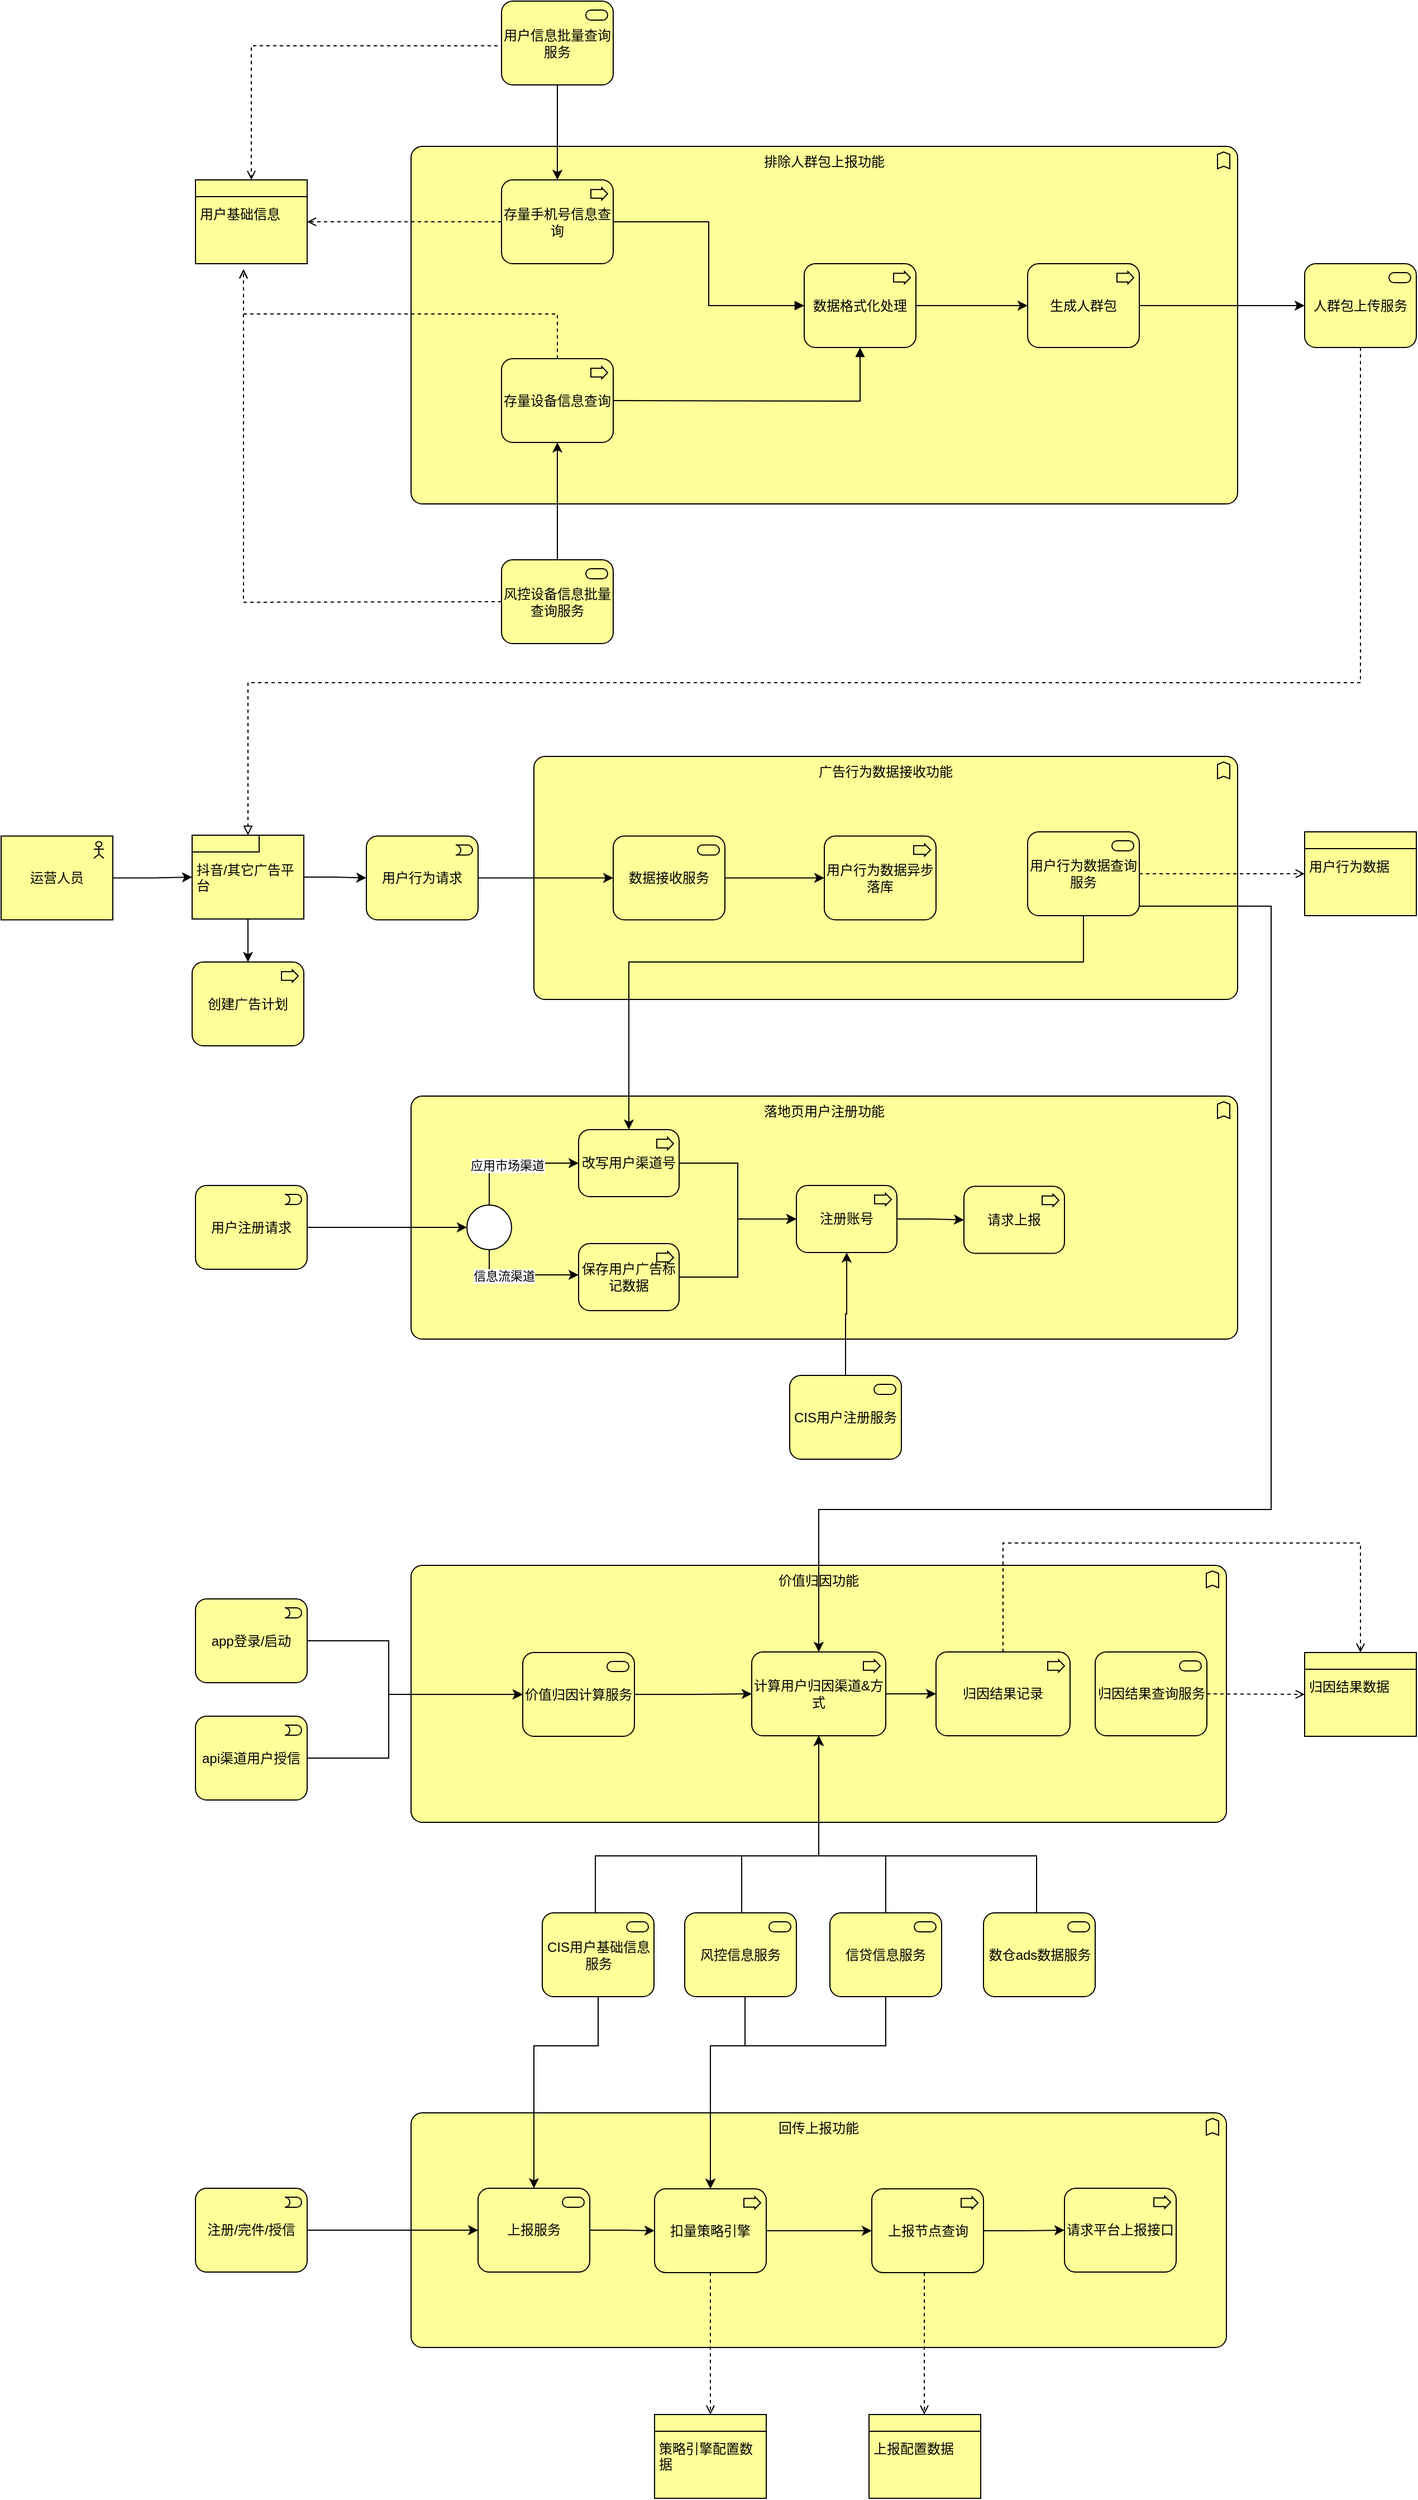 <mxfile version="21.6.9" type="github">
  <diagram id="6I0OCvxSQrVGMHxT2VVA" name="Page-1">
    <mxGraphModel dx="2604" dy="1063" grid="1" gridSize="10" guides="1" tooltips="1" connect="1" arrows="1" fold="1" page="1" pageScale="1" pageWidth="850" pageHeight="1100" math="0" shadow="0">
      <root>
        <mxCell id="0" />
        <mxCell id="1" parent="0" />
        <mxCell id="jxjvqKXvlDniJQd5FRnU-24" value="回传上报功能" style="html=1;outlineConnect=0;whiteSpace=wrap;fillColor=#ffff99;shape=mxgraph.archimate.business;busType=function;verticalAlign=top;" vertex="1" parent="1">
          <mxGeometry x="130" y="1970" width="730" height="210" as="geometry" />
        </mxCell>
        <mxCell id="jxjvqKXvlDniJQd5FRnU-1" value="价值归因功能" style="html=1;outlineConnect=0;whiteSpace=wrap;fillColor=#ffff99;shape=mxgraph.archimate.business;busType=function;verticalAlign=top;" vertex="1" parent="1">
          <mxGeometry x="130" y="1480" width="730" height="230" as="geometry" />
        </mxCell>
        <mxCell id="BALfqEKntHM_j133m_wY-3" value="&lt;div style=&quot;&quot;&gt;&lt;span style=&quot;background-color: initial;&quot;&gt;排除人群包上报功能&lt;/span&gt;&lt;/div&gt;" style="html=1;outlineConnect=0;whiteSpace=wrap;fillColor=#ffff99;shape=mxgraph.archimate.business;busType=function;align=center;verticalAlign=top;" parent="1" vertex="1">
          <mxGeometry x="130" y="210" width="740" height="320" as="geometry" />
        </mxCell>
        <mxCell id="BALfqEKntHM_j133m_wY-4" value="存量手机号信息查询" style="html=1;outlineConnect=0;whiteSpace=wrap;fillColor=#ffff99;shape=mxgraph.archimate.business;busType=process" parent="1" vertex="1">
          <mxGeometry x="211" y="240" width="100" height="75" as="geometry" />
        </mxCell>
        <mxCell id="BALfqEKntHM_j133m_wY-11" style="edgeStyle=orthogonalEdgeStyle;rounded=0;orthogonalLoop=1;jettySize=auto;html=1;" parent="1" source="BALfqEKntHM_j133m_wY-5" target="BALfqEKntHM_j133m_wY-4" edge="1">
          <mxGeometry relative="1" as="geometry" />
        </mxCell>
        <mxCell id="BALfqEKntHM_j133m_wY-5" value="用户信息批量查询服务" style="html=1;outlineConnect=0;whiteSpace=wrap;fillColor=#ffff99;shape=mxgraph.archimate.business;busType=service" parent="1" vertex="1">
          <mxGeometry x="211" y="80" width="100" height="75" as="geometry" />
        </mxCell>
        <mxCell id="BALfqEKntHM_j133m_wY-6" value="&lt;table cellpadding=&quot;0&quot; cellspacing=&quot;0&quot; style=&quot;font-size:1em;width:100%;height:100%;&quot;&gt;&lt;tbody&gt;&lt;tr style=&quot;height:20px;&quot;&gt;&lt;td align=&quot;center&quot;&gt;&lt;/td&gt;&lt;/tr&gt;&lt;tr&gt;&lt;td align=&quot;left&quot; valign=&quot;top&quot; style=&quot;padding:4px;&quot;&gt;用户基础信息&lt;/td&gt;&lt;/tr&gt;&lt;/tbody&gt;&lt;/table&gt;" style="html=1;outlineConnect=0;whiteSpace=wrap;fillColor=#ffff99;shape=mxgraph.archimate.businessObject;overflow=fill" parent="1" vertex="1">
          <mxGeometry x="-63" y="240" width="100" height="75" as="geometry" />
        </mxCell>
        <mxCell id="BALfqEKntHM_j133m_wY-16" value="" style="edgeStyle=elbowEdgeStyle;html=1;endArrow=open;elbow=vertical;endFill=1;dashed=1;rounded=0;exitX=0;exitY=0.5;exitDx=0;exitDy=0;exitPerimeter=0;" parent="1" source="BALfqEKntHM_j133m_wY-5" target="BALfqEKntHM_j133m_wY-6" edge="1">
          <mxGeometry width="100" height="75" relative="1" as="geometry">
            <mxPoint x="260" y="160" as="sourcePoint" />
            <mxPoint x="680" y="470" as="targetPoint" />
            <Array as="points">
              <mxPoint x="120" y="120" />
            </Array>
          </mxGeometry>
        </mxCell>
        <mxCell id="BALfqEKntHM_j133m_wY-17" value="" style="edgeStyle=elbowEdgeStyle;html=1;endArrow=open;elbow=vertical;endFill=1;dashed=1;rounded=0;exitX=0;exitY=0.5;exitDx=0;exitDy=0;exitPerimeter=0;entryX=1;entryY=0.5;entryDx=0;entryDy=0;entryPerimeter=0;" parent="1" source="BALfqEKntHM_j133m_wY-4" target="BALfqEKntHM_j133m_wY-6" edge="1">
          <mxGeometry width="100" height="75" relative="1" as="geometry">
            <mxPoint x="50" y="430" as="sourcePoint" />
            <mxPoint x="-150" y="552" as="targetPoint" />
          </mxGeometry>
        </mxCell>
        <mxCell id="BALfqEKntHM_j133m_wY-18" value="存量设备信息查询" style="html=1;outlineConnect=0;whiteSpace=wrap;fillColor=#ffff99;shape=mxgraph.archimate.business;busType=process" parent="1" vertex="1">
          <mxGeometry x="211" y="400" width="100" height="75" as="geometry" />
        </mxCell>
        <mxCell id="BALfqEKntHM_j133m_wY-21" value="" style="edgeStyle=elbowEdgeStyle;html=1;endArrow=open;elbow=vertical;endFill=1;dashed=1;rounded=0;exitX=0.5;exitY=0;exitDx=0;exitDy=0;exitPerimeter=0;" parent="1" source="BALfqEKntHM_j133m_wY-18" edge="1">
          <mxGeometry width="100" height="75" relative="1" as="geometry">
            <mxPoint x="150" y="410" as="sourcePoint" />
            <mxPoint x="-20" y="320" as="targetPoint" />
          </mxGeometry>
        </mxCell>
        <mxCell id="BALfqEKntHM_j133m_wY-23" style="edgeStyle=orthogonalEdgeStyle;rounded=0;orthogonalLoop=1;jettySize=auto;html=1;entryX=0.5;entryY=1;entryDx=0;entryDy=0;entryPerimeter=0;" parent="1" source="BALfqEKntHM_j133m_wY-22" target="BALfqEKntHM_j133m_wY-18" edge="1">
          <mxGeometry relative="1" as="geometry" />
        </mxCell>
        <mxCell id="BALfqEKntHM_j133m_wY-22" value="风控设备信息批量查询服务" style="html=1;outlineConnect=0;whiteSpace=wrap;fillColor=#ffff99;shape=mxgraph.archimate.business;busType=service" parent="1" vertex="1">
          <mxGeometry x="211" y="580" width="100" height="75" as="geometry" />
        </mxCell>
        <mxCell id="BALfqEKntHM_j133m_wY-30" style="edgeStyle=orthogonalEdgeStyle;rounded=0;orthogonalLoop=1;jettySize=auto;html=1;entryX=0;entryY=0.5;entryDx=0;entryDy=0;entryPerimeter=0;" parent="1" source="BALfqEKntHM_j133m_wY-24" target="BALfqEKntHM_j133m_wY-29" edge="1">
          <mxGeometry relative="1" as="geometry" />
        </mxCell>
        <mxCell id="BALfqEKntHM_j133m_wY-24" value="数据格式化处理" style="html=1;outlineConnect=0;whiteSpace=wrap;fillColor=#ffff99;shape=mxgraph.archimate.business;busType=process" parent="1" vertex="1">
          <mxGeometry x="482" y="315" width="100" height="75" as="geometry" />
        </mxCell>
        <mxCell id="BALfqEKntHM_j133m_wY-26" value="" style="endArrow=block;html=1;endFill=1;startArrow=none;startFill=0;edgeStyle=elbowEdgeStyle;elbow=vertical;dashed=0;rounded=0;entryX=0;entryY=0.5;entryDx=0;entryDy=0;entryPerimeter=0;" parent="1" source="BALfqEKntHM_j133m_wY-4" target="BALfqEKntHM_j133m_wY-24" edge="1">
          <mxGeometry width="100" height="75" relative="1" as="geometry">
            <mxPoint x="20" y="605" as="sourcePoint" />
            <mxPoint x="120" y="530" as="targetPoint" />
          </mxGeometry>
        </mxCell>
        <mxCell id="BALfqEKntHM_j133m_wY-28" value="" style="edgeStyle=elbowEdgeStyle;html=1;endArrow=block;dashed=0;elbow=vertical;endFill=1;rounded=0;exitX=1;exitY=0.5;exitDx=0;exitDy=0;exitPerimeter=0;" parent="1" source="BALfqEKntHM_j133m_wY-18" target="BALfqEKntHM_j133m_wY-24" edge="1">
          <mxGeometry width="160" relative="1" as="geometry">
            <mxPoint x="370" y="630" as="sourcePoint" />
            <mxPoint x="530" y="630" as="targetPoint" />
            <Array as="points">
              <mxPoint x="380" y="438" />
            </Array>
          </mxGeometry>
        </mxCell>
        <mxCell id="BALfqEKntHM_j133m_wY-34" style="edgeStyle=orthogonalEdgeStyle;rounded=0;orthogonalLoop=1;jettySize=auto;html=1;entryX=0;entryY=0.5;entryDx=0;entryDy=0;entryPerimeter=0;" parent="1" source="BALfqEKntHM_j133m_wY-29" target="BALfqEKntHM_j133m_wY-32" edge="1">
          <mxGeometry relative="1" as="geometry" />
        </mxCell>
        <mxCell id="BALfqEKntHM_j133m_wY-29" value="生成人群包" style="html=1;outlineConnect=0;whiteSpace=wrap;fillColor=#ffff99;shape=mxgraph.archimate.business;busType=process" parent="1" vertex="1">
          <mxGeometry x="682" y="315" width="100" height="75" as="geometry" />
        </mxCell>
        <mxCell id="BALfqEKntHM_j133m_wY-31" value="" style="edgeStyle=elbowEdgeStyle;html=1;endArrow=open;elbow=vertical;endFill=1;dashed=1;rounded=0;exitX=0;exitY=0.5;exitDx=0;exitDy=0;exitPerimeter=0;" parent="1" source="BALfqEKntHM_j133m_wY-22" edge="1">
          <mxGeometry width="100" height="75" relative="1" as="geometry">
            <mxPoint x="110" y="570" as="sourcePoint" />
            <mxPoint x="-20" y="320" as="targetPoint" />
            <Array as="points">
              <mxPoint x="70" y="618" />
            </Array>
          </mxGeometry>
        </mxCell>
        <mxCell id="BALfqEKntHM_j133m_wY-32" value="人群包上传服务" style="html=1;outlineConnect=0;whiteSpace=wrap;fillColor=#ffff99;shape=mxgraph.archimate.business;busType=service" parent="1" vertex="1">
          <mxGeometry x="930" y="315" width="100" height="75" as="geometry" />
        </mxCell>
        <mxCell id="BALfqEKntHM_j133m_wY-50" style="edgeStyle=orthogonalEdgeStyle;rounded=0;orthogonalLoop=1;jettySize=auto;html=1;" parent="1" source="BALfqEKntHM_j133m_wY-35" target="BALfqEKntHM_j133m_wY-47" edge="1">
          <mxGeometry relative="1" as="geometry">
            <mxPoint x="-90" y="870" as="targetPoint" />
          </mxGeometry>
        </mxCell>
        <mxCell id="BALfqEKntHM_j133m_wY-35" value="运营人员" style="html=1;outlineConnect=0;whiteSpace=wrap;fillColor=#ffff99;shape=mxgraph.archimate.application;appType=actor" parent="1" vertex="1">
          <mxGeometry x="-237" y="827.25" width="100" height="75" as="geometry" />
        </mxCell>
        <mxCell id="BALfqEKntHM_j133m_wY-36" value="创建广告计划" style="html=1;outlineConnect=0;whiteSpace=wrap;fillColor=#ffff99;shape=mxgraph.archimate.business;busType=process" parent="1" vertex="1">
          <mxGeometry x="-66" y="940" width="100" height="75" as="geometry" />
        </mxCell>
        <mxCell id="BALfqEKntHM_j133m_wY-38" value="广告行为数据接收功能" style="html=1;outlineConnect=0;whiteSpace=wrap;fillColor=#ffff99;shape=mxgraph.archimate.business;busType=function;verticalAlign=top;" parent="1" vertex="1">
          <mxGeometry x="240" y="756" width="630" height="217.5" as="geometry" />
        </mxCell>
        <mxCell id="BALfqEKntHM_j133m_wY-41" style="edgeStyle=orthogonalEdgeStyle;rounded=0;orthogonalLoop=1;jettySize=auto;html=1;entryX=0;entryY=0.5;entryDx=0;entryDy=0;entryPerimeter=0;" parent="1" source="BALfqEKntHM_j133m_wY-39" target="BALfqEKntHM_j133m_wY-40" edge="1">
          <mxGeometry relative="1" as="geometry" />
        </mxCell>
        <mxCell id="BALfqEKntHM_j133m_wY-39" value="用户行为请求" style="html=1;outlineConnect=0;whiteSpace=wrap;fillColor=#ffff99;shape=mxgraph.archimate.business;busType=event" parent="1" vertex="1">
          <mxGeometry x="90" y="827.25" width="100" height="75" as="geometry" />
        </mxCell>
        <mxCell id="BALfqEKntHM_j133m_wY-43" style="edgeStyle=orthogonalEdgeStyle;rounded=0;orthogonalLoop=1;jettySize=auto;html=1;entryX=0;entryY=0.5;entryDx=0;entryDy=0;entryPerimeter=0;" parent="1" source="BALfqEKntHM_j133m_wY-40" target="BALfqEKntHM_j133m_wY-42" edge="1">
          <mxGeometry relative="1" as="geometry" />
        </mxCell>
        <mxCell id="BALfqEKntHM_j133m_wY-40" value="数据接收服务" style="html=1;outlineConnect=0;whiteSpace=wrap;fillColor=#ffff99;shape=mxgraph.archimate.business;busType=service" parent="1" vertex="1">
          <mxGeometry x="311" y="827.25" width="100" height="75" as="geometry" />
        </mxCell>
        <mxCell id="BALfqEKntHM_j133m_wY-42" value="用户行为数据异步落库" style="html=1;outlineConnect=0;whiteSpace=wrap;fillColor=#ffff99;shape=mxgraph.archimate.business;busType=process" parent="1" vertex="1">
          <mxGeometry x="500" y="827.25" width="100" height="75" as="geometry" />
        </mxCell>
        <mxCell id="BALfqEKntHM_j133m_wY-44" value="用户行为数据查询服务" style="html=1;outlineConnect=0;whiteSpace=wrap;fillColor=#ffff99;shape=mxgraph.archimate.business;busType=service" parent="1" vertex="1">
          <mxGeometry x="682" y="823.5" width="100" height="75" as="geometry" />
        </mxCell>
        <mxCell id="BALfqEKntHM_j133m_wY-46" value="&lt;table cellpadding=&quot;0&quot; cellspacing=&quot;0&quot; style=&quot;font-size:1em;width:100%;height:100%;&quot;&gt;&lt;tbody&gt;&lt;tr style=&quot;height:20px;&quot;&gt;&lt;td align=&quot;center&quot;&gt;&lt;/td&gt;&lt;/tr&gt;&lt;tr&gt;&lt;td align=&quot;left&quot; valign=&quot;top&quot; style=&quot;padding:4px;&quot;&gt;用户行为数据&lt;/td&gt;&lt;/tr&gt;&lt;/tbody&gt;&lt;/table&gt;" style="html=1;outlineConnect=0;whiteSpace=wrap;fillColor=#ffff99;shape=mxgraph.archimate.businessObject;overflow=fill" parent="1" vertex="1">
          <mxGeometry x="930" y="823.5" width="100" height="75" as="geometry" />
        </mxCell>
        <mxCell id="BALfqEKntHM_j133m_wY-53" value="落地页用户注册功能" style="html=1;outlineConnect=0;whiteSpace=wrap;fillColor=#ffff99;shape=mxgraph.archimate.business;busType=function;verticalAlign=top;" parent="1" vertex="1">
          <mxGeometry x="130" y="1060" width="740" height="217.5" as="geometry" />
        </mxCell>
        <mxCell id="BALfqEKntHM_j133m_wY-48" style="edgeStyle=orthogonalEdgeStyle;rounded=0;orthogonalLoop=1;jettySize=auto;html=1;entryX=0;entryY=0.5;entryDx=0;entryDy=0;entryPerimeter=0;" parent="1" source="BALfqEKntHM_j133m_wY-47" target="BALfqEKntHM_j133m_wY-39" edge="1">
          <mxGeometry relative="1" as="geometry" />
        </mxCell>
        <mxCell id="BALfqEKntHM_j133m_wY-64" style="edgeStyle=orthogonalEdgeStyle;rounded=0;orthogonalLoop=1;jettySize=auto;html=1;entryX=0.5;entryY=0;entryDx=0;entryDy=0;entryPerimeter=0;" parent="1" source="BALfqEKntHM_j133m_wY-44" target="BALfqEKntHM_j133m_wY-61" edge="1">
          <mxGeometry relative="1" as="geometry">
            <Array as="points">
              <mxPoint x="732" y="940" />
              <mxPoint x="325" y="940" />
            </Array>
          </mxGeometry>
        </mxCell>
        <mxCell id="BALfqEKntHM_j133m_wY-51" style="edgeStyle=orthogonalEdgeStyle;rounded=0;orthogonalLoop=1;jettySize=auto;html=1;entryX=0.5;entryY=0;entryDx=0;entryDy=0;entryPerimeter=0;" parent="1" source="BALfqEKntHM_j133m_wY-47" target="BALfqEKntHM_j133m_wY-36" edge="1">
          <mxGeometry relative="1" as="geometry" />
        </mxCell>
        <mxCell id="BALfqEKntHM_j133m_wY-47" value="&lt;table cellpadding=&quot;0&quot; cellspacing=&quot;0&quot; style=&quot;font-size:1em;width:100%;height:100%;&quot;&gt;&lt;tbody&gt;&lt;tr style=&quot;height:20px;&quot;&gt;&lt;td align=&quot;left&quot;&gt;&lt;/td&gt;&lt;/tr&gt;&lt;tr&gt;&lt;td align=&quot;left&quot; valign=&quot;top&quot; style=&quot;padding:4px;&quot;&gt;抖音/其它广告平台&lt;/td&gt;&lt;/tr&gt;&lt;/tbody&gt;&lt;/table&gt;" style="html=1;outlineConnect=0;whiteSpace=wrap;fillColor=#ffff99;shape=mxgraph.archimate.product;overflow=fill" parent="1" vertex="1">
          <mxGeometry x="-66" y="826.5" width="100" height="75" as="geometry" />
        </mxCell>
        <mxCell id="jxjvqKXvlDniJQd5FRnU-23" style="edgeStyle=orthogonalEdgeStyle;rounded=0;orthogonalLoop=1;jettySize=auto;html=1;entryX=0.5;entryY=0;entryDx=0;entryDy=0;entryPerimeter=0;" edge="1" parent="1" source="BALfqEKntHM_j133m_wY-44" target="jxjvqKXvlDniJQd5FRnU-9">
          <mxGeometry relative="1" as="geometry">
            <Array as="points">
              <mxPoint x="900" y="890" />
              <mxPoint x="900" y="1430" />
              <mxPoint x="495" y="1430" />
            </Array>
          </mxGeometry>
        </mxCell>
        <mxCell id="BALfqEKntHM_j133m_wY-49" value="" style="edgeStyle=elbowEdgeStyle;html=1;endArrow=open;elbow=vertical;endFill=1;dashed=1;rounded=0;exitX=1;exitY=0.5;exitDx=0;exitDy=0;exitPerimeter=0;entryX=0;entryY=0.5;entryDx=0;entryDy=0;entryPerimeter=0;" parent="1" source="BALfqEKntHM_j133m_wY-44" target="BALfqEKntHM_j133m_wY-46" edge="1">
          <mxGeometry width="100" height="75" relative="1" as="geometry">
            <mxPoint x="744" y="636" as="sourcePoint" />
            <mxPoint x="910" y="866" as="targetPoint" />
          </mxGeometry>
        </mxCell>
        <mxCell id="BALfqEKntHM_j133m_wY-57" style="edgeStyle=orthogonalEdgeStyle;rounded=0;orthogonalLoop=1;jettySize=auto;html=1;entryX=0;entryY=0.5;entryDx=0;entryDy=0;" parent="1" source="BALfqEKntHM_j133m_wY-52" edge="1">
          <mxGeometry relative="1" as="geometry">
            <mxPoint x="180.0" y="1177.5" as="targetPoint" />
          </mxGeometry>
        </mxCell>
        <mxCell id="BALfqEKntHM_j133m_wY-52" value="用户注册请求" style="html=1;outlineConnect=0;whiteSpace=wrap;fillColor=#ffff99;shape=mxgraph.archimate.business;busType=event" parent="1" vertex="1">
          <mxGeometry x="-63" y="1140" width="100" height="75" as="geometry" />
        </mxCell>
        <mxCell id="BALfqEKntHM_j133m_wY-62" style="edgeStyle=orthogonalEdgeStyle;rounded=0;orthogonalLoop=1;jettySize=auto;html=1;entryX=0;entryY=0.5;entryDx=0;entryDy=0;entryPerimeter=0;" parent="1" source="BALfqEKntHM_j133m_wY-59" target="BALfqEKntHM_j133m_wY-61" edge="1">
          <mxGeometry relative="1" as="geometry">
            <Array as="points">
              <mxPoint x="200" y="1120" />
            </Array>
          </mxGeometry>
        </mxCell>
        <mxCell id="BALfqEKntHM_j133m_wY-63" value="应用市场渠道" style="edgeLabel;html=1;align=center;verticalAlign=middle;resizable=0;points=[];" parent="BALfqEKntHM_j133m_wY-62" vertex="1" connectable="0">
          <mxGeometry x="-0.092" y="-2" relative="1" as="geometry">
            <mxPoint as="offset" />
          </mxGeometry>
        </mxCell>
        <mxCell id="BALfqEKntHM_j133m_wY-68" style="edgeStyle=orthogonalEdgeStyle;rounded=0;orthogonalLoop=1;jettySize=auto;html=1;" parent="1" source="BALfqEKntHM_j133m_wY-59" target="BALfqEKntHM_j133m_wY-65" edge="1">
          <mxGeometry relative="1" as="geometry">
            <Array as="points">
              <mxPoint x="200" y="1220" />
            </Array>
          </mxGeometry>
        </mxCell>
        <mxCell id="BALfqEKntHM_j133m_wY-69" value="信息流渠道" style="edgeLabel;html=1;align=center;verticalAlign=middle;resizable=0;points=[];" parent="BALfqEKntHM_j133m_wY-68" vertex="1" connectable="0">
          <mxGeometry x="-0.317" y="-1" relative="1" as="geometry">
            <mxPoint as="offset" />
          </mxGeometry>
        </mxCell>
        <mxCell id="BALfqEKntHM_j133m_wY-59" value="" style="ellipse;html=1;verticalLabelPosition=bottom;labelBackgroundColor=#ffffff;verticalAlign=top;fillColor=#ffffff" parent="1" vertex="1">
          <mxGeometry x="180" y="1157.5" width="40" height="40" as="geometry" />
        </mxCell>
        <mxCell id="BALfqEKntHM_j133m_wY-71" style="edgeStyle=orthogonalEdgeStyle;rounded=0;orthogonalLoop=1;jettySize=auto;html=1;" parent="1" source="BALfqEKntHM_j133m_wY-61" target="BALfqEKntHM_j133m_wY-70" edge="1">
          <mxGeometry relative="1" as="geometry" />
        </mxCell>
        <mxCell id="BALfqEKntHM_j133m_wY-61" value="改写用户渠道号" style="html=1;outlineConnect=0;whiteSpace=wrap;fillColor=#ffff99;shape=mxgraph.archimate.business;busType=process" parent="1" vertex="1">
          <mxGeometry x="280" y="1090" width="90" height="60" as="geometry" />
        </mxCell>
        <mxCell id="BALfqEKntHM_j133m_wY-72" style="edgeStyle=orthogonalEdgeStyle;rounded=0;orthogonalLoop=1;jettySize=auto;html=1;entryX=0;entryY=0.5;entryDx=0;entryDy=0;entryPerimeter=0;" parent="1" source="BALfqEKntHM_j133m_wY-65" target="BALfqEKntHM_j133m_wY-70" edge="1">
          <mxGeometry relative="1" as="geometry" />
        </mxCell>
        <mxCell id="BALfqEKntHM_j133m_wY-65" value="保存用户广告标记数据" style="html=1;outlineConnect=0;whiteSpace=wrap;fillColor=#ffff99;shape=mxgraph.archimate.business;busType=process" parent="1" vertex="1">
          <mxGeometry x="280" y="1192" width="90" height="60" as="geometry" />
        </mxCell>
        <mxCell id="BALfqEKntHM_j133m_wY-73" style="edgeStyle=orthogonalEdgeStyle;rounded=0;orthogonalLoop=1;jettySize=auto;html=1;entryX=0.5;entryY=1;entryDx=0;entryDy=0;entryPerimeter=0;" parent="1" source="BALfqEKntHM_j133m_wY-66" target="BALfqEKntHM_j133m_wY-70" edge="1">
          <mxGeometry relative="1" as="geometry" />
        </mxCell>
        <mxCell id="BALfqEKntHM_j133m_wY-66" value="CIS用户注册服务" style="html=1;outlineConnect=0;whiteSpace=wrap;fillColor=#ffff99;shape=mxgraph.archimate.business;busType=service" parent="1" vertex="1">
          <mxGeometry x="469" y="1310" width="100" height="75" as="geometry" />
        </mxCell>
        <mxCell id="BALfqEKntHM_j133m_wY-75" style="edgeStyle=orthogonalEdgeStyle;rounded=0;orthogonalLoop=1;jettySize=auto;html=1;" parent="1" source="BALfqEKntHM_j133m_wY-70" target="BALfqEKntHM_j133m_wY-74" edge="1">
          <mxGeometry relative="1" as="geometry" />
        </mxCell>
        <mxCell id="BALfqEKntHM_j133m_wY-70" value="注册账号" style="html=1;outlineConnect=0;whiteSpace=wrap;fillColor=#ffff99;shape=mxgraph.archimate.business;busType=process" parent="1" vertex="1">
          <mxGeometry x="475" y="1140" width="90" height="60" as="geometry" />
        </mxCell>
        <mxCell id="BALfqEKntHM_j133m_wY-74" value="请求上报" style="html=1;outlineConnect=0;whiteSpace=wrap;fillColor=#ffff99;shape=mxgraph.archimate.business;busType=process" parent="1" vertex="1">
          <mxGeometry x="625" y="1140.75" width="90" height="60" as="geometry" />
        </mxCell>
        <mxCell id="SX-oDxo847T198Aql7Ha-1" value="" style="edgeStyle=elbowEdgeStyle;html=1;endArrow=block;elbow=vertical;endFill=0;dashed=1;rounded=0;exitX=0.5;exitY=1;exitDx=0;exitDy=0;exitPerimeter=0;" parent="1" source="BALfqEKntHM_j133m_wY-32" target="BALfqEKntHM_j133m_wY-47" edge="1">
          <mxGeometry width="100" height="75" relative="1" as="geometry">
            <mxPoint x="440" y="695" as="sourcePoint" />
            <mxPoint x="540" y="620" as="targetPoint" />
            <Array as="points">
              <mxPoint x="480" y="690" />
            </Array>
          </mxGeometry>
        </mxCell>
        <mxCell id="jxjvqKXvlDniJQd5FRnU-2" style="edgeStyle=orthogonalEdgeStyle;rounded=0;orthogonalLoop=1;jettySize=auto;html=1;entryX=0;entryY=0.5;entryDx=0;entryDy=0;entryPerimeter=0;" edge="1" parent="1" source="jxjvqKXvlDniJQd5FRnU-3" target="jxjvqKXvlDniJQd5FRnU-7">
          <mxGeometry relative="1" as="geometry">
            <Array as="points">
              <mxPoint x="110" y="1548" />
              <mxPoint x="110" y="1596" />
            </Array>
          </mxGeometry>
        </mxCell>
        <mxCell id="jxjvqKXvlDniJQd5FRnU-3" value="app登录/启动" style="html=1;outlineConnect=0;whiteSpace=wrap;fillColor=#ffff99;shape=mxgraph.archimate.business;busType=event" vertex="1" parent="1">
          <mxGeometry x="-63" y="1510" width="100" height="75" as="geometry" />
        </mxCell>
        <mxCell id="jxjvqKXvlDniJQd5FRnU-4" style="edgeStyle=orthogonalEdgeStyle;rounded=0;orthogonalLoop=1;jettySize=auto;html=1;entryX=0;entryY=0.5;entryDx=0;entryDy=0;entryPerimeter=0;" edge="1" parent="1" source="jxjvqKXvlDniJQd5FRnU-5" target="jxjvqKXvlDniJQd5FRnU-7">
          <mxGeometry relative="1" as="geometry">
            <Array as="points">
              <mxPoint x="110" y="1653" />
              <mxPoint x="110" y="1596" />
            </Array>
          </mxGeometry>
        </mxCell>
        <mxCell id="jxjvqKXvlDniJQd5FRnU-5" value="api渠道用户授信" style="html=1;outlineConnect=0;whiteSpace=wrap;fillColor=#ffff99;shape=mxgraph.archimate.business;busType=event" vertex="1" parent="1">
          <mxGeometry x="-63" y="1615" width="100" height="75" as="geometry" />
        </mxCell>
        <mxCell id="jxjvqKXvlDniJQd5FRnU-6" style="edgeStyle=orthogonalEdgeStyle;rounded=0;orthogonalLoop=1;jettySize=auto;html=1;" edge="1" parent="1" source="jxjvqKXvlDniJQd5FRnU-7" target="jxjvqKXvlDniJQd5FRnU-9">
          <mxGeometry relative="1" as="geometry" />
        </mxCell>
        <mxCell id="jxjvqKXvlDniJQd5FRnU-7" value="价值归因计算服务" style="html=1;outlineConnect=0;whiteSpace=wrap;fillColor=#ffff99;shape=mxgraph.archimate.business;busType=service" vertex="1" parent="1">
          <mxGeometry x="230" y="1558" width="100" height="75" as="geometry" />
        </mxCell>
        <mxCell id="jxjvqKXvlDniJQd5FRnU-8" value="" style="edgeStyle=orthogonalEdgeStyle;rounded=0;orthogonalLoop=1;jettySize=auto;html=1;" edge="1" parent="1" source="jxjvqKXvlDniJQd5FRnU-9" target="jxjvqKXvlDniJQd5FRnU-19">
          <mxGeometry relative="1" as="geometry" />
        </mxCell>
        <mxCell id="jxjvqKXvlDniJQd5FRnU-9" value="计算用户归因渠道&amp;amp;方式" style="html=1;outlineConnect=0;whiteSpace=wrap;fillColor=#ffff99;shape=mxgraph.archimate.business;busType=process" vertex="1" parent="1">
          <mxGeometry x="435" y="1557.5" width="120" height="75" as="geometry" />
        </mxCell>
        <mxCell id="jxjvqKXvlDniJQd5FRnU-10" style="edgeStyle=orthogonalEdgeStyle;rounded=0;orthogonalLoop=1;jettySize=auto;html=1;" edge="1" parent="1" source="jxjvqKXvlDniJQd5FRnU-11" target="jxjvqKXvlDniJQd5FRnU-9">
          <mxGeometry relative="1" as="geometry">
            <Array as="points">
              <mxPoint x="295" y="1740" />
              <mxPoint x="495" y="1740" />
            </Array>
          </mxGeometry>
        </mxCell>
        <mxCell id="jxjvqKXvlDniJQd5FRnU-27" style="edgeStyle=orthogonalEdgeStyle;rounded=0;orthogonalLoop=1;jettySize=auto;html=1;" edge="1" parent="1" source="jxjvqKXvlDniJQd5FRnU-11" target="jxjvqKXvlDniJQd5FRnU-26">
          <mxGeometry relative="1" as="geometry">
            <Array as="points">
              <mxPoint x="298" y="1910" />
              <mxPoint x="240" y="1910" />
            </Array>
          </mxGeometry>
        </mxCell>
        <mxCell id="jxjvqKXvlDniJQd5FRnU-11" value="CIS用户基础信息服务" style="html=1;outlineConnect=0;whiteSpace=wrap;fillColor=#ffff99;shape=mxgraph.archimate.business;busType=service" vertex="1" parent="1">
          <mxGeometry x="247.5" y="1791" width="100" height="75" as="geometry" />
        </mxCell>
        <mxCell id="jxjvqKXvlDniJQd5FRnU-12" style="edgeStyle=orthogonalEdgeStyle;rounded=0;orthogonalLoop=1;jettySize=auto;html=1;entryX=0.5;entryY=1;entryDx=0;entryDy=0;entryPerimeter=0;" edge="1" parent="1" source="jxjvqKXvlDniJQd5FRnU-13" target="jxjvqKXvlDniJQd5FRnU-9">
          <mxGeometry relative="1" as="geometry">
            <Array as="points">
              <mxPoint x="426" y="1740" />
              <mxPoint x="495" y="1740" />
            </Array>
          </mxGeometry>
        </mxCell>
        <mxCell id="jxjvqKXvlDniJQd5FRnU-30" style="edgeStyle=orthogonalEdgeStyle;rounded=0;orthogonalLoop=1;jettySize=auto;html=1;entryX=0.5;entryY=0;entryDx=0;entryDy=0;entryPerimeter=0;" edge="1" parent="1" source="jxjvqKXvlDniJQd5FRnU-13" target="jxjvqKXvlDniJQd5FRnU-33">
          <mxGeometry relative="1" as="geometry">
            <mxPoint x="440" y="1940" as="targetPoint" />
            <Array as="points">
              <mxPoint x="429" y="1910" />
              <mxPoint x="398" y="1910" />
            </Array>
          </mxGeometry>
        </mxCell>
        <mxCell id="jxjvqKXvlDniJQd5FRnU-13" value="风控信息服务" style="html=1;outlineConnect=0;whiteSpace=wrap;fillColor=#ffff99;shape=mxgraph.archimate.business;busType=service" vertex="1" parent="1">
          <mxGeometry x="375" y="1791" width="100" height="75" as="geometry" />
        </mxCell>
        <mxCell id="jxjvqKXvlDniJQd5FRnU-14" style="edgeStyle=orthogonalEdgeStyle;rounded=0;orthogonalLoop=1;jettySize=auto;html=1;" edge="1" parent="1" source="jxjvqKXvlDniJQd5FRnU-15" target="jxjvqKXvlDniJQd5FRnU-9">
          <mxGeometry relative="1" as="geometry">
            <Array as="points">
              <mxPoint x="555" y="1740" />
              <mxPoint x="495" y="1740" />
            </Array>
          </mxGeometry>
        </mxCell>
        <mxCell id="jxjvqKXvlDniJQd5FRnU-37" style="edgeStyle=orthogonalEdgeStyle;rounded=0;orthogonalLoop=1;jettySize=auto;html=1;entryX=0.5;entryY=0;entryDx=0;entryDy=0;entryPerimeter=0;" edge="1" parent="1" source="jxjvqKXvlDniJQd5FRnU-15" target="jxjvqKXvlDniJQd5FRnU-33">
          <mxGeometry relative="1" as="geometry">
            <Array as="points">
              <mxPoint x="555" y="1910" />
              <mxPoint x="398" y="1910" />
            </Array>
          </mxGeometry>
        </mxCell>
        <mxCell id="jxjvqKXvlDniJQd5FRnU-15" value="信贷信息服务" style="html=1;outlineConnect=0;whiteSpace=wrap;fillColor=#ffff99;shape=mxgraph.archimate.business;busType=service" vertex="1" parent="1">
          <mxGeometry x="505" y="1791" width="100" height="75" as="geometry" />
        </mxCell>
        <mxCell id="jxjvqKXvlDniJQd5FRnU-16" style="edgeStyle=orthogonalEdgeStyle;rounded=0;orthogonalLoop=1;jettySize=auto;html=1;entryX=0.5;entryY=1;entryDx=0;entryDy=0;entryPerimeter=0;" edge="1" parent="1" source="jxjvqKXvlDniJQd5FRnU-17" target="jxjvqKXvlDniJQd5FRnU-9">
          <mxGeometry relative="1" as="geometry">
            <Array as="points">
              <mxPoint x="690" y="1740" />
              <mxPoint x="495" y="1740" />
            </Array>
          </mxGeometry>
        </mxCell>
        <mxCell id="jxjvqKXvlDniJQd5FRnU-17" value="数仓ads数据服务" style="html=1;outlineConnect=0;whiteSpace=wrap;fillColor=#ffff99;shape=mxgraph.archimate.business;busType=service" vertex="1" parent="1">
          <mxGeometry x="642.5" y="1791" width="100" height="75" as="geometry" />
        </mxCell>
        <mxCell id="jxjvqKXvlDniJQd5FRnU-18" value="归因结果查询服务" style="html=1;outlineConnect=0;whiteSpace=wrap;fillColor=#ffff99;shape=mxgraph.archimate.business;busType=service" vertex="1" parent="1">
          <mxGeometry x="742.5" y="1557.5" width="100" height="75" as="geometry" />
        </mxCell>
        <mxCell id="jxjvqKXvlDniJQd5FRnU-19" value="归因结果记录" style="html=1;outlineConnect=0;whiteSpace=wrap;fillColor=#ffff99;shape=mxgraph.archimate.business;busType=process" vertex="1" parent="1">
          <mxGeometry x="600" y="1557.5" width="120" height="75" as="geometry" />
        </mxCell>
        <mxCell id="jxjvqKXvlDniJQd5FRnU-20" value="&lt;table cellpadding=&quot;0&quot; cellspacing=&quot;0&quot; style=&quot;font-size:1em;width:100%;height:100%;&quot;&gt;&lt;tbody&gt;&lt;tr style=&quot;height:20px;&quot;&gt;&lt;td align=&quot;center&quot;&gt;&lt;/td&gt;&lt;/tr&gt;&lt;tr&gt;&lt;td align=&quot;left&quot; valign=&quot;top&quot; style=&quot;padding:4px;&quot;&gt;归因结果数据&lt;/td&gt;&lt;/tr&gt;&lt;/tbody&gt;&lt;/table&gt;" style="html=1;outlineConnect=0;whiteSpace=wrap;fillColor=#ffff99;shape=mxgraph.archimate.businessObject;overflow=fill" vertex="1" parent="1">
          <mxGeometry x="930" y="1558" width="100" height="75" as="geometry" />
        </mxCell>
        <mxCell id="jxjvqKXvlDniJQd5FRnU-21" value="" style="edgeStyle=elbowEdgeStyle;html=1;endArrow=open;elbow=vertical;endFill=1;dashed=1;rounded=0;exitX=1;exitY=0.5;exitDx=0;exitDy=0;exitPerimeter=0;entryX=0;entryY=0.5;entryDx=0;entryDy=0;entryPerimeter=0;" edge="1" parent="1" source="jxjvqKXvlDniJQd5FRnU-18" target="jxjvqKXvlDniJQd5FRnU-20">
          <mxGeometry width="100" height="75" relative="1" as="geometry">
            <mxPoint x="950" y="1535" as="sourcePoint" />
            <mxPoint x="1050" y="1460" as="targetPoint" />
          </mxGeometry>
        </mxCell>
        <mxCell id="jxjvqKXvlDniJQd5FRnU-22" value="" style="edgeStyle=elbowEdgeStyle;html=1;endArrow=open;elbow=vertical;endFill=1;dashed=1;rounded=0;exitX=0.5;exitY=0;exitDx=0;exitDy=0;exitPerimeter=0;entryX=0.5;entryY=0;entryDx=0;entryDy=0;entryPerimeter=0;" edge="1" parent="1" source="jxjvqKXvlDniJQd5FRnU-19" target="jxjvqKXvlDniJQd5FRnU-20">
          <mxGeometry width="100" height="75" relative="1" as="geometry">
            <mxPoint x="870" y="1530" as="sourcePoint" />
            <mxPoint x="957" y="1531" as="targetPoint" />
            <Array as="points">
              <mxPoint x="820" y="1460" />
            </Array>
          </mxGeometry>
        </mxCell>
        <mxCell id="jxjvqKXvlDniJQd5FRnU-32" style="edgeStyle=orthogonalEdgeStyle;rounded=0;orthogonalLoop=1;jettySize=auto;html=1;entryX=0;entryY=0.5;entryDx=0;entryDy=0;entryPerimeter=0;" edge="1" parent="1" source="jxjvqKXvlDniJQd5FRnU-25" target="jxjvqKXvlDniJQd5FRnU-26">
          <mxGeometry relative="1" as="geometry" />
        </mxCell>
        <mxCell id="jxjvqKXvlDniJQd5FRnU-25" value="注册/完件/授信" style="html=1;outlineConnect=0;whiteSpace=wrap;fillColor=#ffff99;shape=mxgraph.archimate.business;busType=event" vertex="1" parent="1">
          <mxGeometry x="-63" y="2037.5" width="100" height="75" as="geometry" />
        </mxCell>
        <mxCell id="jxjvqKXvlDniJQd5FRnU-34" value="" style="edgeStyle=orthogonalEdgeStyle;rounded=0;orthogonalLoop=1;jettySize=auto;html=1;" edge="1" parent="1" source="jxjvqKXvlDniJQd5FRnU-26" target="jxjvqKXvlDniJQd5FRnU-33">
          <mxGeometry relative="1" as="geometry" />
        </mxCell>
        <mxCell id="jxjvqKXvlDniJQd5FRnU-26" value="上报服务" style="html=1;outlineConnect=0;whiteSpace=wrap;fillColor=#ffff99;shape=mxgraph.archimate.business;busType=service" vertex="1" parent="1">
          <mxGeometry x="190" y="2037.5" width="100" height="75" as="geometry" />
        </mxCell>
        <mxCell id="jxjvqKXvlDniJQd5FRnU-45" style="edgeStyle=orthogonalEdgeStyle;rounded=0;orthogonalLoop=1;jettySize=auto;html=1;entryX=0;entryY=0.5;entryDx=0;entryDy=0;entryPerimeter=0;" edge="1" parent="1" source="jxjvqKXvlDniJQd5FRnU-33" target="jxjvqKXvlDniJQd5FRnU-41">
          <mxGeometry relative="1" as="geometry" />
        </mxCell>
        <mxCell id="jxjvqKXvlDniJQd5FRnU-33" value="扣量策略引擎" style="html=1;outlineConnect=0;whiteSpace=wrap;fillColor=#ffff99;shape=mxgraph.archimate.business;busType=process" vertex="1" parent="1">
          <mxGeometry x="348" y="2038" width="100" height="75" as="geometry" />
        </mxCell>
        <mxCell id="jxjvqKXvlDniJQd5FRnU-39" value="&lt;table cellpadding=&quot;0&quot; cellspacing=&quot;0&quot; style=&quot;font-size:1em;width:100%;height:100%;&quot;&gt;&lt;tbody&gt;&lt;tr style=&quot;height:20px;&quot;&gt;&lt;td align=&quot;center&quot;&gt;&lt;/td&gt;&lt;/tr&gt;&lt;tr&gt;&lt;td align=&quot;left&quot; valign=&quot;top&quot; style=&quot;padding:4px;&quot;&gt;策略引擎配置数据&lt;/td&gt;&lt;/tr&gt;&lt;/tbody&gt;&lt;/table&gt;" style="html=1;outlineConnect=0;whiteSpace=wrap;fillColor=#ffff99;shape=mxgraph.archimate.businessObject;overflow=fill" vertex="1" parent="1">
          <mxGeometry x="348" y="2240" width="100" height="75" as="geometry" />
        </mxCell>
        <mxCell id="jxjvqKXvlDniJQd5FRnU-40" value="" style="edgeStyle=elbowEdgeStyle;html=1;endArrow=open;elbow=vertical;endFill=1;dashed=1;rounded=0;entryX=0.5;entryY=0;entryDx=0;entryDy=0;entryPerimeter=0;exitX=0.5;exitY=1;exitDx=0;exitDy=0;exitPerimeter=0;" edge="1" parent="1" source="jxjvqKXvlDniJQd5FRnU-33" target="jxjvqKXvlDniJQd5FRnU-39">
          <mxGeometry width="100" height="75" relative="1" as="geometry">
            <mxPoint x="150" y="2355" as="sourcePoint" />
            <mxPoint x="250" y="2280" as="targetPoint" />
          </mxGeometry>
        </mxCell>
        <mxCell id="jxjvqKXvlDniJQd5FRnU-47" style="edgeStyle=orthogonalEdgeStyle;rounded=0;orthogonalLoop=1;jettySize=auto;html=1;entryX=0;entryY=0.5;entryDx=0;entryDy=0;entryPerimeter=0;" edge="1" parent="1" source="jxjvqKXvlDniJQd5FRnU-41" target="jxjvqKXvlDniJQd5FRnU-46">
          <mxGeometry relative="1" as="geometry" />
        </mxCell>
        <mxCell id="jxjvqKXvlDniJQd5FRnU-41" value="上报节点查询" style="html=1;outlineConnect=0;whiteSpace=wrap;fillColor=#ffff99;shape=mxgraph.archimate.business;busType=process" vertex="1" parent="1">
          <mxGeometry x="542.5" y="2038" width="100" height="75" as="geometry" />
        </mxCell>
        <mxCell id="jxjvqKXvlDniJQd5FRnU-43" value="&lt;table cellpadding=&quot;0&quot; cellspacing=&quot;0&quot; style=&quot;font-size:1em;width:100%;height:100%;&quot;&gt;&lt;tbody&gt;&lt;tr style=&quot;height:20px;&quot;&gt;&lt;td align=&quot;center&quot;&gt;&lt;/td&gt;&lt;/tr&gt;&lt;tr&gt;&lt;td align=&quot;left&quot; valign=&quot;top&quot; style=&quot;padding:4px;&quot;&gt;上报配置数据&lt;/td&gt;&lt;/tr&gt;&lt;/tbody&gt;&lt;/table&gt;" style="html=1;outlineConnect=0;whiteSpace=wrap;fillColor=#ffff99;shape=mxgraph.archimate.businessObject;overflow=fill" vertex="1" parent="1">
          <mxGeometry x="540" y="2240" width="100" height="75" as="geometry" />
        </mxCell>
        <mxCell id="jxjvqKXvlDniJQd5FRnU-44" value="" style="edgeStyle=elbowEdgeStyle;html=1;endArrow=open;elbow=vertical;endFill=1;dashed=1;rounded=0;entryX=0.5;entryY=0;entryDx=0;entryDy=0;entryPerimeter=0;exitX=0.5;exitY=1;exitDx=0;exitDy=0;exitPerimeter=0;" edge="1" parent="1">
          <mxGeometry width="100" height="75" relative="1" as="geometry">
            <mxPoint x="589.5" y="2113" as="sourcePoint" />
            <mxPoint x="589.5" y="2240" as="targetPoint" />
            <Array as="points">
              <mxPoint x="630" y="2177" />
            </Array>
          </mxGeometry>
        </mxCell>
        <mxCell id="jxjvqKXvlDniJQd5FRnU-46" value="请求平台上报接口" style="html=1;outlineConnect=0;whiteSpace=wrap;fillColor=#ffff99;shape=mxgraph.archimate.business;busType=process" vertex="1" parent="1">
          <mxGeometry x="715" y="2037.5" width="100" height="75" as="geometry" />
        </mxCell>
      </root>
    </mxGraphModel>
  </diagram>
</mxfile>
